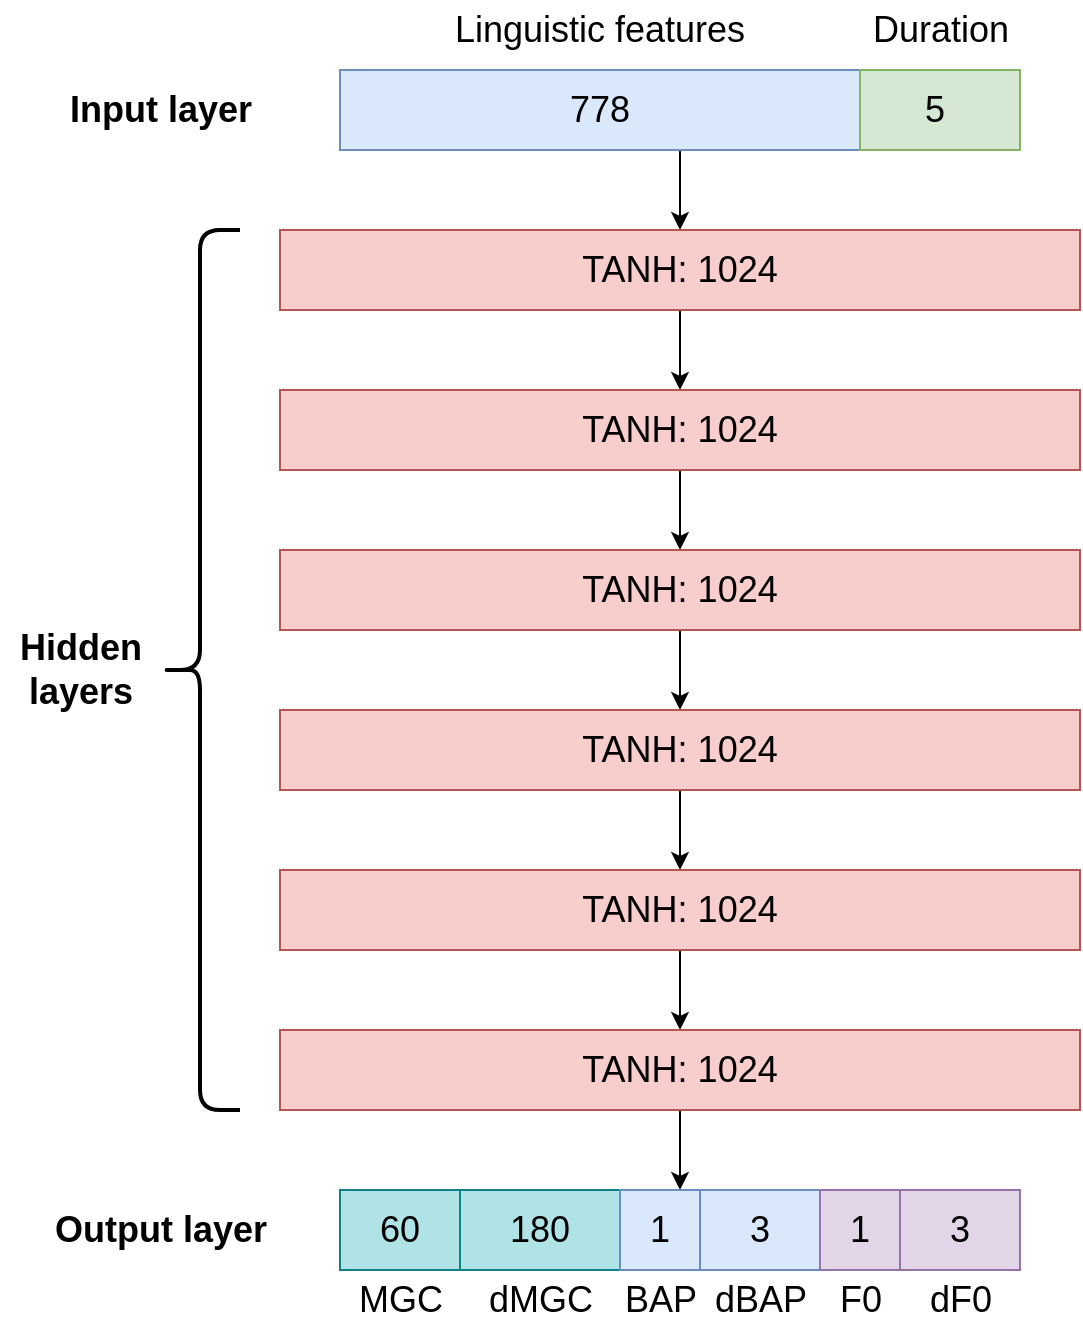 <mxfile version="13.2.6" type="device"><diagram id="hXM97DWBSQAqKi-nzX4X" name="Page-1"><mxGraphModel dx="1673" dy="885" grid="1" gridSize="10" guides="1" tooltips="1" connect="1" arrows="1" fold="1" page="0" pageScale="1" pageWidth="827" pageHeight="1169" math="0" shadow="0"><root><mxCell id="0"/><mxCell id="1" parent="0"/><mxCell id="zpamChqwoETD1pBpBW7s-19" style="edgeStyle=orthogonalEdgeStyle;rounded=0;orthogonalLoop=1;jettySize=auto;html=1;fontSize=18;" edge="1" parent="1" source="zpamChqwoETD1pBpBW7s-2" target="zpamChqwoETD1pBpBW7s-4"><mxGeometry relative="1" as="geometry"><Array as="points"><mxPoint x="400" y="170"/><mxPoint x="400" y="170"/></Array></mxGeometry></mxCell><mxCell id="zpamChqwoETD1pBpBW7s-2" value="778" style="rounded=0;whiteSpace=wrap;html=1;rotation=0;fillColor=#dae8fc;strokeColor=#6c8ebf;fontSize=18;" vertex="1" parent="1"><mxGeometry x="230" y="120" width="260" height="40" as="geometry"/></mxCell><mxCell id="zpamChqwoETD1pBpBW7s-3" style="edgeStyle=orthogonalEdgeStyle;rounded=0;orthogonalLoop=1;jettySize=auto;html=1;exitX=0.5;exitY=1;exitDx=0;exitDy=0;fontSize=18;" edge="1" parent="1" source="zpamChqwoETD1pBpBW7s-4" target="zpamChqwoETD1pBpBW7s-6"><mxGeometry relative="1" as="geometry"/></mxCell><mxCell id="zpamChqwoETD1pBpBW7s-4" value="TANH: 1024" style="rounded=0;whiteSpace=wrap;html=1;rotation=0;fillColor=#f8cecc;strokeColor=#b85450;fontSize=18;" vertex="1" parent="1"><mxGeometry x="200" y="200" width="400" height="40" as="geometry"/></mxCell><mxCell id="zpamChqwoETD1pBpBW7s-5" style="edgeStyle=orthogonalEdgeStyle;rounded=0;orthogonalLoop=1;jettySize=auto;html=1;exitX=0.5;exitY=1;exitDx=0;exitDy=0;fontSize=18;" edge="1" parent="1" source="zpamChqwoETD1pBpBW7s-6" target="zpamChqwoETD1pBpBW7s-8"><mxGeometry relative="1" as="geometry"/></mxCell><mxCell id="zpamChqwoETD1pBpBW7s-6" value="TANH: 1024" style="rounded=0;whiteSpace=wrap;html=1;rotation=0;fillColor=#f8cecc;strokeColor=#b85450;fontSize=18;" vertex="1" parent="1"><mxGeometry x="200" y="280" width="400" height="40" as="geometry"/></mxCell><mxCell id="zpamChqwoETD1pBpBW7s-7" style="edgeStyle=orthogonalEdgeStyle;rounded=0;orthogonalLoop=1;jettySize=auto;html=1;exitX=0.5;exitY=1;exitDx=0;exitDy=0;fontSize=18;" edge="1" parent="1" source="zpamChqwoETD1pBpBW7s-8" target="zpamChqwoETD1pBpBW7s-10"><mxGeometry relative="1" as="geometry"/></mxCell><mxCell id="zpamChqwoETD1pBpBW7s-8" value="TANH: 1024" style="rounded=0;whiteSpace=wrap;html=1;rotation=0;fillColor=#f8cecc;strokeColor=#b85450;fontSize=18;" vertex="1" parent="1"><mxGeometry x="200" y="360" width="400" height="40" as="geometry"/></mxCell><mxCell id="zpamChqwoETD1pBpBW7s-9" style="edgeStyle=orthogonalEdgeStyle;rounded=0;orthogonalLoop=1;jettySize=auto;html=1;exitX=0.5;exitY=1;exitDx=0;exitDy=0;fontSize=18;" edge="1" parent="1" source="zpamChqwoETD1pBpBW7s-10" target="zpamChqwoETD1pBpBW7s-12"><mxGeometry relative="1" as="geometry"/></mxCell><mxCell id="zpamChqwoETD1pBpBW7s-10" value="TANH: 1024" style="rounded=0;whiteSpace=wrap;html=1;rotation=0;fillColor=#f8cecc;strokeColor=#b85450;fontSize=18;" vertex="1" parent="1"><mxGeometry x="200" y="440" width="400" height="40" as="geometry"/></mxCell><mxCell id="zpamChqwoETD1pBpBW7s-11" style="edgeStyle=orthogonalEdgeStyle;rounded=0;orthogonalLoop=1;jettySize=auto;html=1;exitX=0.5;exitY=1;exitDx=0;exitDy=0;fontSize=18;" edge="1" parent="1" source="zpamChqwoETD1pBpBW7s-12" target="zpamChqwoETD1pBpBW7s-14"><mxGeometry relative="1" as="geometry"/></mxCell><mxCell id="zpamChqwoETD1pBpBW7s-12" value="TANH: 1024" style="rounded=0;whiteSpace=wrap;html=1;rotation=0;fillColor=#f8cecc;strokeColor=#b85450;fontSize=18;" vertex="1" parent="1"><mxGeometry x="200" y="520" width="400" height="40" as="geometry"/></mxCell><mxCell id="zpamChqwoETD1pBpBW7s-36" style="edgeStyle=orthogonalEdgeStyle;rounded=0;orthogonalLoop=1;jettySize=auto;html=1;entryX=0.75;entryY=0;entryDx=0;entryDy=0;fontSize=18;" edge="1" parent="1" source="zpamChqwoETD1pBpBW7s-14" target="zpamChqwoETD1pBpBW7s-28"><mxGeometry relative="1" as="geometry"/></mxCell><mxCell id="zpamChqwoETD1pBpBW7s-14" value="TANH: 1024" style="rounded=0;whiteSpace=wrap;html=1;rotation=0;fillColor=#f8cecc;strokeColor=#b85450;fontSize=18;" vertex="1" parent="1"><mxGeometry x="200" y="600" width="400" height="40" as="geometry"/></mxCell><mxCell id="zpamChqwoETD1pBpBW7s-15" value="Linguistic features&lt;br&gt;" style="text;html=1;strokeColor=none;fillColor=none;align=center;verticalAlign=middle;whiteSpace=wrap;rounded=0;fontSize=18;" vertex="1" parent="1"><mxGeometry x="270" y="90" width="180" height="20" as="geometry"/></mxCell><mxCell id="zpamChqwoETD1pBpBW7s-16" value="5&amp;nbsp;" style="rounded=0;whiteSpace=wrap;html=1;rotation=0;fillColor=#d5e8d4;strokeColor=#82b366;fontSize=18;" vertex="1" parent="1"><mxGeometry x="490" y="120" width="80" height="40" as="geometry"/></mxCell><mxCell id="zpamChqwoETD1pBpBW7s-18" value="Duration" style="text;html=1;align=center;verticalAlign=middle;resizable=0;points=[];autosize=1;fontSize=18;" vertex="1" parent="1"><mxGeometry x="490" y="85" width="80" height="30" as="geometry"/></mxCell><mxCell id="zpamChqwoETD1pBpBW7s-20" value="60" style="rounded=0;whiteSpace=wrap;html=1;rotation=0;fillColor=#b0e3e6;strokeColor=#0e8088;fontSize=18;" vertex="1" parent="1"><mxGeometry x="230" y="680" width="60" height="40" as="geometry"/></mxCell><mxCell id="zpamChqwoETD1pBpBW7s-21" value="MGC" style="text;html=1;align=center;verticalAlign=middle;resizable=0;points=[];autosize=1;fontSize=18;" vertex="1" parent="1"><mxGeometry x="230" y="720" width="60" height="30" as="geometry"/></mxCell><mxCell id="zpamChqwoETD1pBpBW7s-22" value="180" style="rounded=0;whiteSpace=wrap;html=1;rotation=0;fillColor=#b0e3e6;strokeColor=#0e8088;fontSize=18;" vertex="1" parent="1"><mxGeometry x="290" y="680" width="80" height="40" as="geometry"/></mxCell><mxCell id="zpamChqwoETD1pBpBW7s-23" value="dMGC" style="text;html=1;align=center;verticalAlign=middle;resizable=0;points=[];autosize=1;fontSize=18;" vertex="1" parent="1"><mxGeometry x="295" y="720" width="70" height="30" as="geometry"/></mxCell><mxCell id="zpamChqwoETD1pBpBW7s-28" value="1" style="rounded=0;whiteSpace=wrap;html=1;rotation=0;fillColor=#dae8fc;strokeColor=#6c8ebf;fontSize=18;" vertex="1" parent="1"><mxGeometry x="370" y="680" width="40" height="40" as="geometry"/></mxCell><mxCell id="zpamChqwoETD1pBpBW7s-29" value="3" style="rounded=0;whiteSpace=wrap;html=1;rotation=0;fillColor=#dae8fc;strokeColor=#6c8ebf;fontSize=18;" vertex="1" parent="1"><mxGeometry x="410" y="680" width="60" height="40" as="geometry"/></mxCell><mxCell id="zpamChqwoETD1pBpBW7s-30" value="BAP" style="text;html=1;align=center;verticalAlign=middle;resizable=0;points=[];autosize=1;fontSize=18;" vertex="1" parent="1"><mxGeometry x="365" y="720" width="50" height="30" as="geometry"/></mxCell><mxCell id="zpamChqwoETD1pBpBW7s-31" value="dBAP" style="text;html=1;align=center;verticalAlign=middle;resizable=0;points=[];autosize=1;fontSize=18;" vertex="1" parent="1"><mxGeometry x="410" y="720" width="60" height="30" as="geometry"/></mxCell><mxCell id="zpamChqwoETD1pBpBW7s-32" value="1" style="rounded=0;whiteSpace=wrap;html=1;rotation=0;fillColor=#e1d5e7;strokeColor=#9673a6;fontSize=18;" vertex="1" parent="1"><mxGeometry x="470" y="680" width="40" height="40" as="geometry"/></mxCell><mxCell id="zpamChqwoETD1pBpBW7s-33" value="3" style="rounded=0;whiteSpace=wrap;html=1;rotation=0;fillColor=#e1d5e7;strokeColor=#9673a6;fontSize=18;" vertex="1" parent="1"><mxGeometry x="510" y="680" width="60" height="40" as="geometry"/></mxCell><mxCell id="zpamChqwoETD1pBpBW7s-34" value="F0" style="text;html=1;align=center;verticalAlign=middle;resizable=0;points=[];autosize=1;fontSize=18;" vertex="1" parent="1"><mxGeometry x="470" y="720" width="40" height="30" as="geometry"/></mxCell><mxCell id="zpamChqwoETD1pBpBW7s-35" value="dF0" style="text;html=1;align=center;verticalAlign=middle;resizable=0;points=[];autosize=1;fontSize=18;" vertex="1" parent="1"><mxGeometry x="515" y="720" width="50" height="30" as="geometry"/></mxCell><mxCell id="zpamChqwoETD1pBpBW7s-37" value="" style="shape=curlyBracket;whiteSpace=wrap;html=1;rounded=1;fontSize=18;strokeWidth=2;" vertex="1" parent="1"><mxGeometry x="140" y="200" width="40" height="440" as="geometry"/></mxCell><mxCell id="zpamChqwoETD1pBpBW7s-39" value="Hidden&lt;br&gt;layers" style="text;html=1;align=center;verticalAlign=middle;resizable=0;points=[];autosize=1;fontSize=18;fontStyle=1" vertex="1" parent="1"><mxGeometry x="60" y="395" width="80" height="50" as="geometry"/></mxCell><mxCell id="zpamChqwoETD1pBpBW7s-40" value="Input layer" style="text;html=1;align=center;verticalAlign=middle;resizable=0;points=[];autosize=1;fontSize=18;fontStyle=1" vertex="1" parent="1"><mxGeometry x="85" y="125" width="110" height="30" as="geometry"/></mxCell><mxCell id="zpamChqwoETD1pBpBW7s-41" value="Output layer" style="text;html=1;align=center;verticalAlign=middle;resizable=0;points=[];autosize=1;fontSize=18;fontStyle=1" vertex="1" parent="1"><mxGeometry x="80" y="685" width="120" height="30" as="geometry"/></mxCell></root></mxGraphModel></diagram></mxfile>